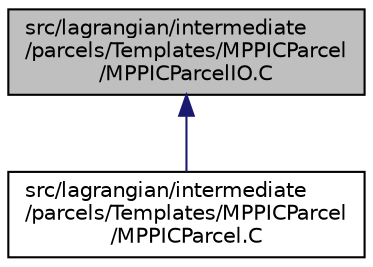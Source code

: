 digraph "src/lagrangian/intermediate/parcels/Templates/MPPICParcel/MPPICParcelIO.C"
{
  bgcolor="transparent";
  edge [fontname="Helvetica",fontsize="10",labelfontname="Helvetica",labelfontsize="10"];
  node [fontname="Helvetica",fontsize="10",shape=record];
  Node1 [label="src/lagrangian/intermediate\l/parcels/Templates/MPPICParcel\l/MPPICParcelIO.C",height=0.2,width=0.4,color="black", fillcolor="grey75", style="filled", fontcolor="black"];
  Node1 -> Node2 [dir="back",color="midnightblue",fontsize="10",style="solid",fontname="Helvetica"];
  Node2 [label="src/lagrangian/intermediate\l/parcels/Templates/MPPICParcel\l/MPPICParcel.C",height=0.2,width=0.4,color="black",URL="$a06877.html"];
}
